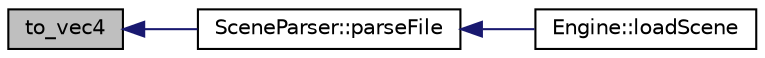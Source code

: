 digraph "to_vec4"
{
  edge [fontname="Helvetica",fontsize="10",labelfontname="Helvetica",labelfontsize="10"];
  node [fontname="Helvetica",fontsize="10",shape=record];
  rankdir="LR";
  Node7 [label="to_vec4",height=0.2,width=0.4,color="black", fillcolor="grey75", style="filled", fontcolor="black"];
  Node7 -> Node8 [dir="back",color="midnightblue",fontsize="10",style="solid",fontname="Helvetica"];
  Node8 [label="SceneParser::parseFile",height=0.2,width=0.4,color="black", fillcolor="white", style="filled",URL="$class_scene_parser.html#a3f69f475dee046264762e618e70b78e6"];
  Node8 -> Node9 [dir="back",color="midnightblue",fontsize="10",style="solid",fontname="Helvetica"];
  Node9 [label="Engine::loadScene",height=0.2,width=0.4,color="black", fillcolor="white", style="filled",URL="$class_engine.html#a7acc08d07a4abd266a81b1be981b6c47"];
}
